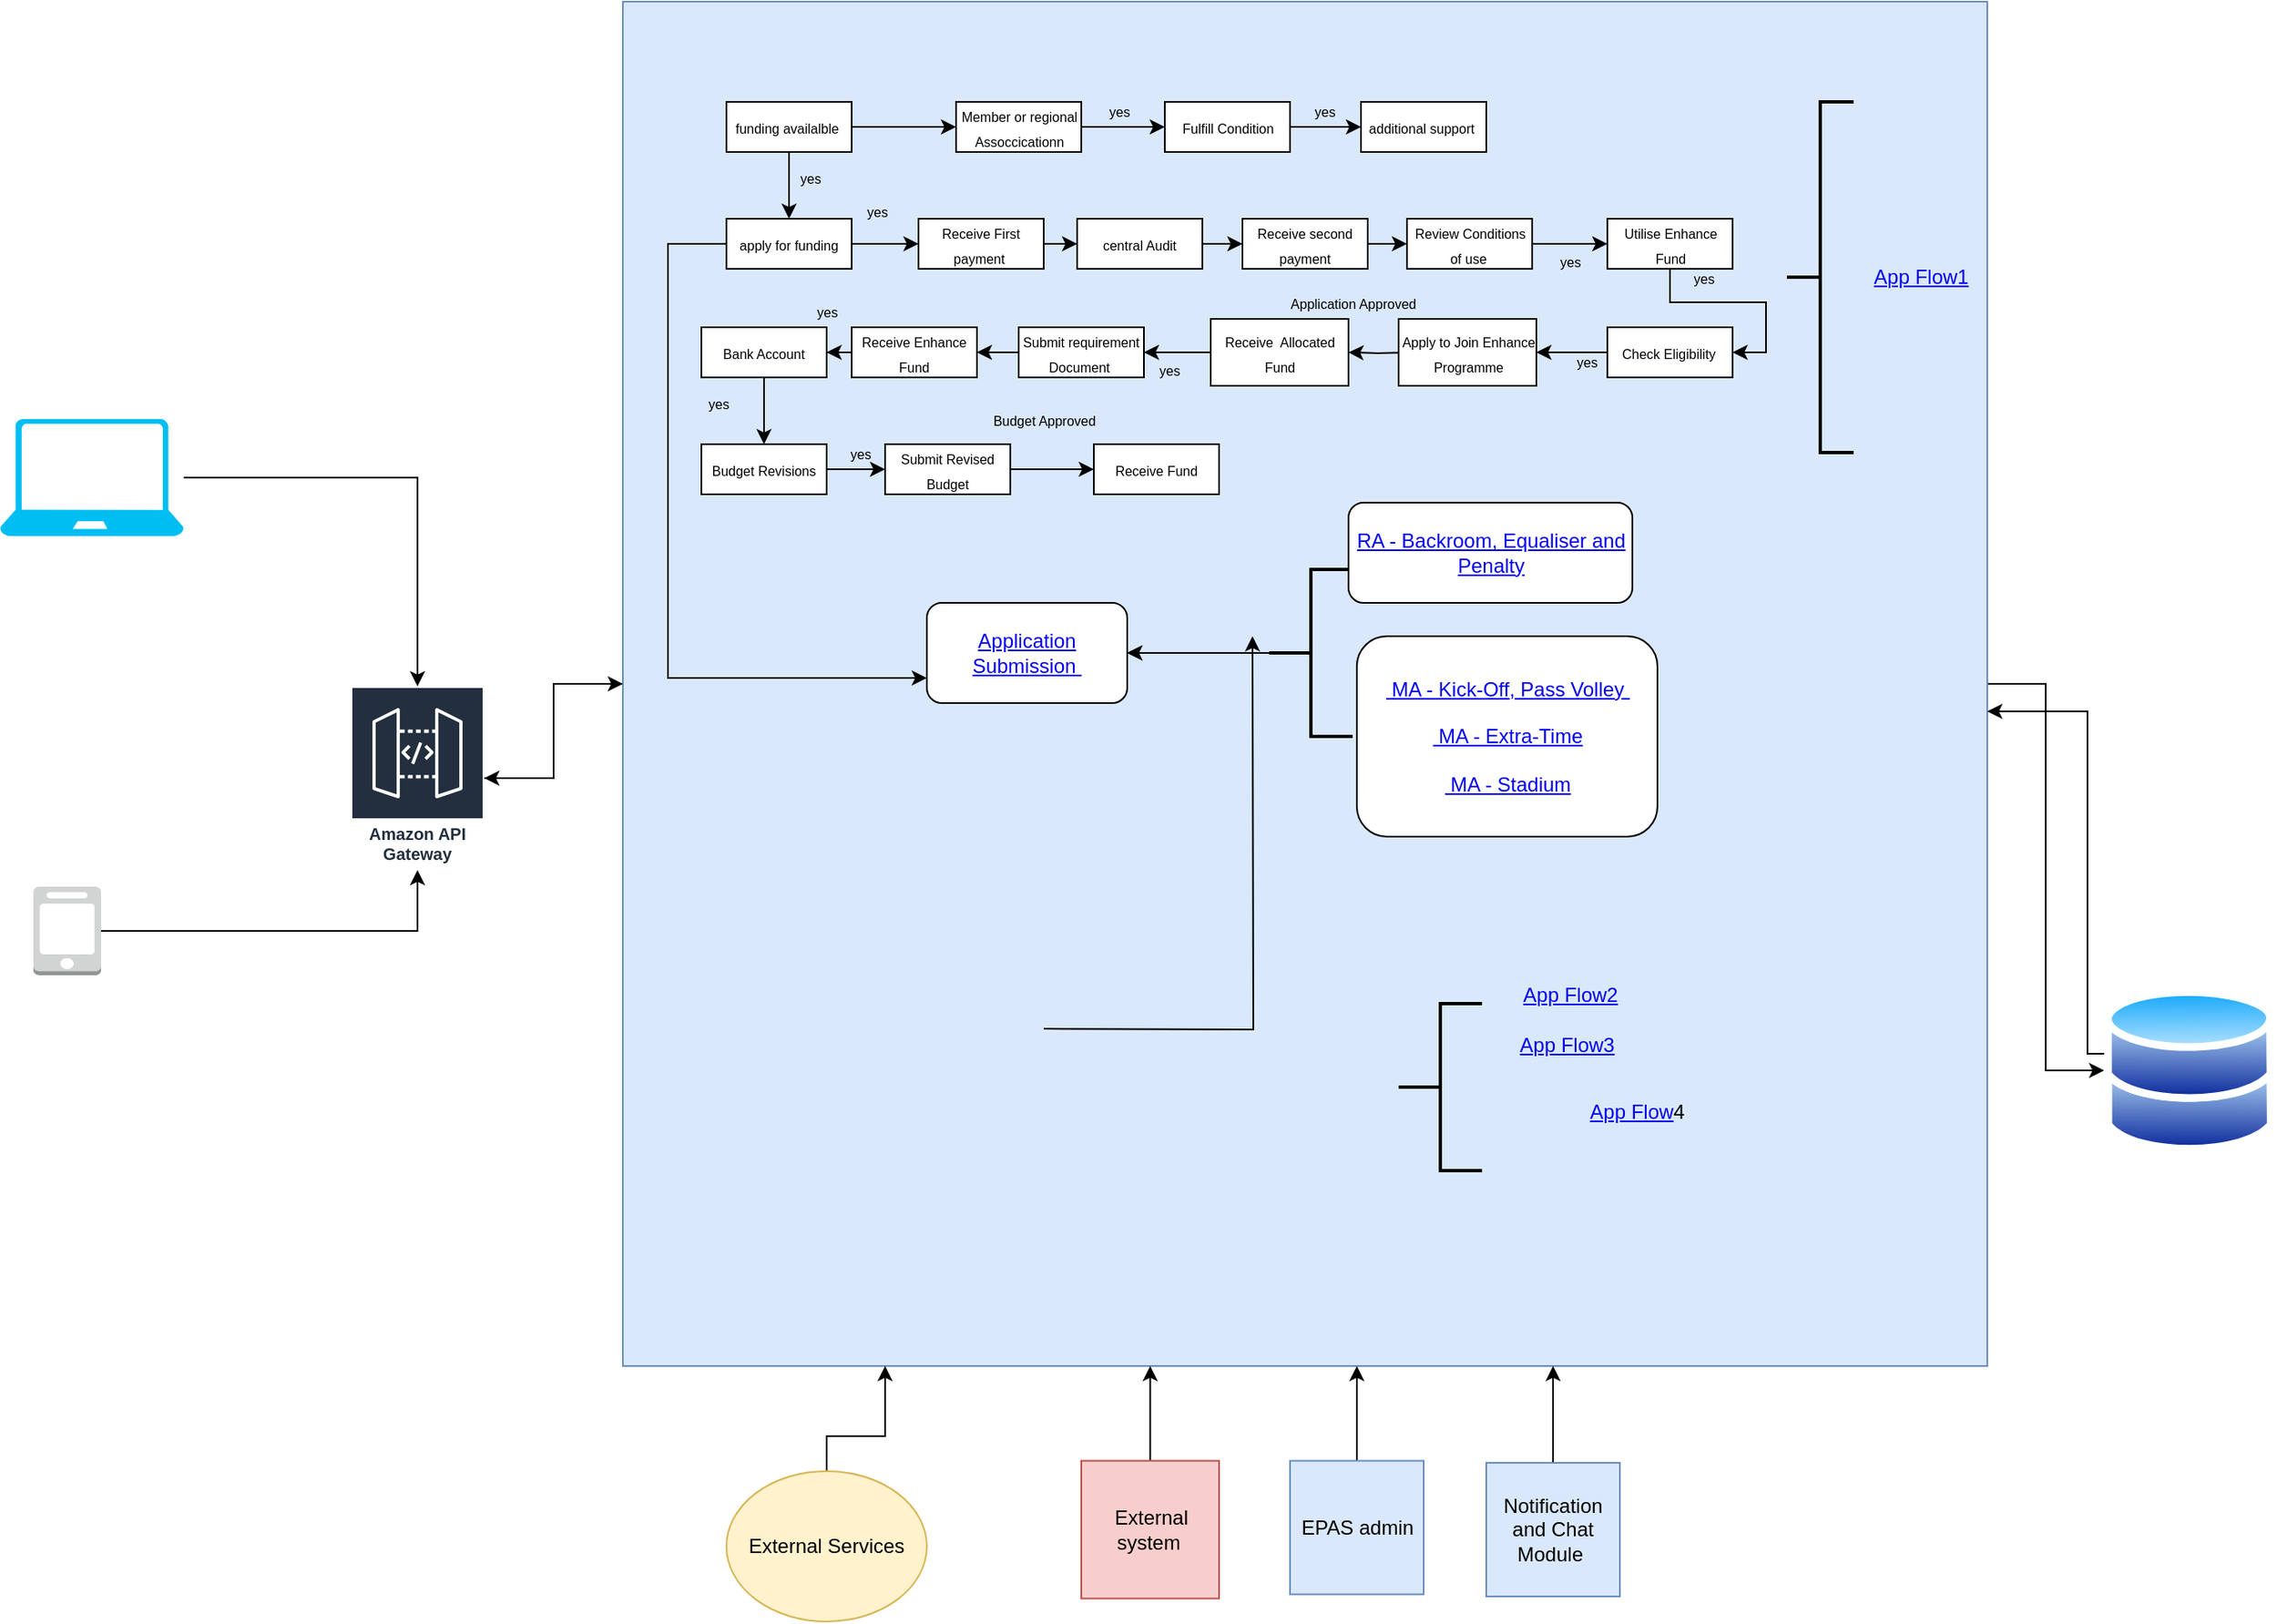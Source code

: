 <mxfile version="21.6.6" type="github">
  <diagram id="GSaXNA42wL7wWPPlso_6" name="Page-2">
    <mxGraphModel dx="3198" dy="1304" grid="1" gridSize="10" guides="1" tooltips="1" connect="1" arrows="1" fold="1" page="1" pageScale="1" pageWidth="850" pageHeight="1100" math="0" shadow="0">
      <root>
        <mxCell id="0" />
        <mxCell id="1" parent="0" />
        <mxCell id="DGFGNufy49oRKnyAsM9c-1" style="edgeStyle=orthogonalEdgeStyle;rounded=0;orthogonalLoop=1;jettySize=auto;html=1;" edge="1" parent="1" source="DGFGNufy49oRKnyAsM9c-2" target="DGFGNufy49oRKnyAsM9c-57">
          <mxGeometry relative="1" as="geometry" />
        </mxCell>
        <mxCell id="DGFGNufy49oRKnyAsM9c-2" value="" style="outlineConnect=0;dashed=0;verticalLabelPosition=bottom;verticalAlign=top;align=center;html=1;shape=mxgraph.aws3.mobile_client;fillColor=#D2D3D3;gradientColor=none;" vertex="1" parent="1">
          <mxGeometry x="-240" y="650" width="40.5" height="53" as="geometry" />
        </mxCell>
        <mxCell id="DGFGNufy49oRKnyAsM9c-3" style="edgeStyle=orthogonalEdgeStyle;rounded=0;orthogonalLoop=1;jettySize=auto;html=1;" edge="1" parent="1" source="DGFGNufy49oRKnyAsM9c-4" target="DGFGNufy49oRKnyAsM9c-57">
          <mxGeometry relative="1" as="geometry" />
        </mxCell>
        <mxCell id="DGFGNufy49oRKnyAsM9c-4" value="" style="verticalLabelPosition=bottom;html=1;verticalAlign=top;align=center;strokeColor=none;fillColor=#00BEF2;shape=mxgraph.azure.laptop;pointerEvents=1;" vertex="1" parent="1">
          <mxGeometry x="-260" y="370" width="110" height="70" as="geometry" />
        </mxCell>
        <mxCell id="DGFGNufy49oRKnyAsM9c-5" style="edgeStyle=orthogonalEdgeStyle;rounded=0;orthogonalLoop=1;jettySize=auto;html=1;" edge="1" parent="1" source="DGFGNufy49oRKnyAsM9c-7" target="DGFGNufy49oRKnyAsM9c-57">
          <mxGeometry relative="1" as="geometry" />
        </mxCell>
        <mxCell id="DGFGNufy49oRKnyAsM9c-6" style="edgeStyle=orthogonalEdgeStyle;rounded=0;orthogonalLoop=1;jettySize=auto;html=1;" edge="1" parent="1" source="DGFGNufy49oRKnyAsM9c-7" target="DGFGNufy49oRKnyAsM9c-65">
          <mxGeometry relative="1" as="geometry" />
        </mxCell>
        <mxCell id="DGFGNufy49oRKnyAsM9c-7" value="" style="whiteSpace=wrap;html=1;aspect=fixed;fillColor=#dae8fc;strokeColor=#6c8ebf;" vertex="1" parent="1">
          <mxGeometry x="113" y="120" width="817" height="817" as="geometry" />
        </mxCell>
        <mxCell id="DGFGNufy49oRKnyAsM9c-18" style="edgeStyle=orthogonalEdgeStyle;rounded=0;orthogonalLoop=1;jettySize=auto;html=1;exitX=0.5;exitY=1;exitDx=0;exitDy=0;" edge="1" parent="1">
          <mxGeometry relative="1" as="geometry">
            <mxPoint x="375" y="357.5" as="sourcePoint" />
            <mxPoint x="375" y="357.5" as="targetPoint" />
          </mxGeometry>
        </mxCell>
        <mxCell id="DGFGNufy49oRKnyAsM9c-26" value="" style="strokeWidth=2;html=1;shape=mxgraph.flowchart.annotation_2;align=left;labelPosition=right;pointerEvents=1;direction=east;" vertex="1" parent="1">
          <mxGeometry x="810" y="180" width="40" height="210" as="geometry" />
        </mxCell>
        <mxCell id="DGFGNufy49oRKnyAsM9c-27" value="&lt;a href=&quot;https://drive.google.com/file/d/1oduVAcMbusg9stKOJ1IKLAgPo_JSWriB/view?usp=sharing&quot;&gt;App&amp;nbsp;Flow1&lt;/a&gt;" style="text;html=1;align=center;verticalAlign=middle;resizable=0;points=[];autosize=1;strokeColor=none;fillColor=none;" vertex="1" parent="1">
          <mxGeometry x="850" y="270" width="80" height="30" as="geometry" />
        </mxCell>
        <mxCell id="DGFGNufy49oRKnyAsM9c-28" value="" style="edgeStyle=orthogonalEdgeStyle;rounded=0;orthogonalLoop=1;jettySize=auto;html=1;" edge="1" parent="1" target="DGFGNufy49oRKnyAsM9c-31">
          <mxGeometry relative="1" as="geometry">
            <mxPoint x="180" y="675.04" as="sourcePoint" />
          </mxGeometry>
        </mxCell>
        <mxCell id="DGFGNufy49oRKnyAsM9c-30" value="" style="edgeStyle=orthogonalEdgeStyle;rounded=0;orthogonalLoop=1;jettySize=auto;html=1;" edge="1" parent="1" target="DGFGNufy49oRKnyAsM9c-36">
          <mxGeometry relative="1" as="geometry">
            <mxPoint x="270" y="675.04" as="sourcePoint" />
          </mxGeometry>
        </mxCell>
        <mxCell id="DGFGNufy49oRKnyAsM9c-32" value="" style="edgeStyle=orthogonalEdgeStyle;rounded=0;orthogonalLoop=1;jettySize=auto;html=1;" edge="1" parent="1" target="DGFGNufy49oRKnyAsM9c-37">
          <mxGeometry relative="1" as="geometry">
            <mxPoint x="280" y="735.04" as="sourcePoint" />
          </mxGeometry>
        </mxCell>
        <mxCell id="DGFGNufy49oRKnyAsM9c-35" value="" style="edgeStyle=orthogonalEdgeStyle;rounded=0;orthogonalLoop=1;jettySize=auto;html=1;" edge="1" parent="1" target="DGFGNufy49oRKnyAsM9c-39">
          <mxGeometry relative="1" as="geometry">
            <mxPoint x="350" y="675.04" as="sourcePoint" />
          </mxGeometry>
        </mxCell>
        <mxCell id="DGFGNufy49oRKnyAsM9c-38" value="" style="edgeStyle=orthogonalEdgeStyle;rounded=0;orthogonalLoop=1;jettySize=auto;html=1;" edge="1" parent="1" target="DGFGNufy49oRKnyAsM9c-34">
          <mxGeometry relative="1" as="geometry">
            <mxPoint x="435" y="675.04" as="sourcePoint" />
          </mxGeometry>
        </mxCell>
        <mxCell id="DGFGNufy49oRKnyAsM9c-42" value="" style="edgeStyle=orthogonalEdgeStyle;rounded=0;orthogonalLoop=1;jettySize=auto;html=1;" edge="1" parent="1" target="DGFGNufy49oRKnyAsM9c-43">
          <mxGeometry relative="1" as="geometry">
            <mxPoint x="365" y="735.04" as="sourcePoint" />
            <mxPoint x="490" y="500" as="targetPoint" />
          </mxGeometry>
        </mxCell>
        <mxCell id="DGFGNufy49oRKnyAsM9c-44" value="" style="strokeWidth=2;html=1;shape=mxgraph.flowchart.annotation_2;align=left;labelPosition=right;pointerEvents=1;direction=east;" vertex="1" parent="1">
          <mxGeometry x="577.5" y="720" width="50" height="100" as="geometry" />
        </mxCell>
        <mxCell id="DGFGNufy49oRKnyAsM9c-45" value="&lt;a href=&quot;https://drive.google.com/file/d/1SwpEaq0mFn2--Wu-9AVyrdNbjBa3LrT7/view?usp=sharing&quot;&gt;App&amp;nbsp;Flow2&lt;/a&gt;" style="text;html=1;align=center;verticalAlign=middle;resizable=0;points=[];autosize=1;strokeColor=none;fillColor=none;" vertex="1" parent="1">
          <mxGeometry x="640" y="700" width="80" height="30" as="geometry" />
        </mxCell>
        <mxCell id="DGFGNufy49oRKnyAsM9c-46" value="&lt;a href=&quot;https://drive.google.com/file/d/18g89C6fYF5i-nobvC9cSjK7K8zZfrIjg/view?usp=sharing&quot;&gt;App&amp;nbsp;Flow3&lt;/a&gt;" style="text;html=1;align=center;verticalAlign=middle;resizable=0;points=[];autosize=1;strokeColor=none;fillColor=none;" vertex="1" parent="1">
          <mxGeometry x="637.5" y="730" width="80" height="30" as="geometry" />
        </mxCell>
        <mxCell id="DGFGNufy49oRKnyAsM9c-47" value="&lt;a href=&quot;https://drive.google.com/file/d/1KID6Vsfr6u9EKGHkbgI8x0bwXexHC7Mh/view?usp=sharing&quot;&gt;App&amp;nbsp;Flow&lt;/a&gt;4" style="text;html=1;align=center;verticalAlign=middle;resizable=0;points=[];autosize=1;strokeColor=none;fillColor=none;" vertex="1" parent="1">
          <mxGeometry x="680" y="770" width="80" height="30" as="geometry" />
        </mxCell>
        <mxCell id="DGFGNufy49oRKnyAsM9c-48" value="&lt;a href=&quot;https://drive.google.com/file/d/1O_zXei-ndrTcU6nSI0R-1R8S3YrYnWWK/view?usp=sharing&quot;&gt;Application Submission&amp;nbsp;&lt;/a&gt;" style="rounded=1;whiteSpace=wrap;html=1;" vertex="1" parent="1">
          <mxGeometry x="295" y="480" width="120" height="60" as="geometry" />
        </mxCell>
        <mxCell id="DGFGNufy49oRKnyAsM9c-49" value="" style="edgeStyle=orthogonalEdgeStyle;rounded=0;orthogonalLoop=1;jettySize=auto;html=1;" edge="1" parent="1" source="DGFGNufy49oRKnyAsM9c-51" target="DGFGNufy49oRKnyAsM9c-48">
          <mxGeometry relative="1" as="geometry" />
        </mxCell>
        <mxCell id="DGFGNufy49oRKnyAsM9c-50" value="" style="edgeStyle=orthogonalEdgeStyle;rounded=0;orthogonalLoop=1;jettySize=auto;html=1;" edge="1" parent="1" source="DGFGNufy49oRKnyAsM9c-51" target="DGFGNufy49oRKnyAsM9c-48">
          <mxGeometry relative="1" as="geometry" />
        </mxCell>
        <mxCell id="DGFGNufy49oRKnyAsM9c-51" value="" style="strokeWidth=2;html=1;shape=mxgraph.flowchart.annotation_2;align=left;labelPosition=right;pointerEvents=1;" vertex="1" parent="1">
          <mxGeometry x="500" y="460" width="50" height="100" as="geometry" />
        </mxCell>
        <mxCell id="DGFGNufy49oRKnyAsM9c-52" value="&lt;a href=&quot;https://drive.google.com/file/d/1gha_NlfgyI7bgPZfPpfYkZz8moEeKM86/view?usp=sharing&quot;&gt;RA - Backroom, Equaliser and Penalty&lt;/a&gt;" style="rounded=1;whiteSpace=wrap;html=1;" vertex="1" parent="1">
          <mxGeometry x="547.5" y="420" width="170" height="60" as="geometry" />
        </mxCell>
        <mxCell id="DGFGNufy49oRKnyAsM9c-53" value="&lt;a href=&quot;https://drive.google.com/file/d/1Y5xjl2v7KyL0biV-sUt9JVReb_iDlmp0/view?usp=sharing&quot;&gt;&amp;nbsp;MA - Kick-Off, Pass Volley&amp;nbsp;&lt;br&gt;&lt;/a&gt;&lt;br&gt;&lt;a href=&quot;https://drive.google.com/file/d/1jqBhtALsL8iWC9ZIgrac4wMSQcdWcgAb/view?usp=sharing&quot;&gt;&amp;nbsp;MA - Extra-Time&lt;br&gt;&lt;/a&gt;&lt;br&gt;&lt;a href=&quot;https://drive.google.com/file/d/1TySVbmiHeH0qdHbVMpYbgAKYMC6QVcvo/view?usp=sharing&quot;&gt;&amp;nbsp;MA - Stadium&lt;/a&gt;" style="rounded=1;whiteSpace=wrap;html=1;" vertex="1" parent="1">
          <mxGeometry x="552.5" y="500" width="180" height="120" as="geometry" />
        </mxCell>
        <mxCell id="DGFGNufy49oRKnyAsM9c-54" value="" style="edgeStyle=orthogonalEdgeStyle;rounded=0;orthogonalLoop=1;jettySize=auto;html=1;" edge="1" parent="1" source="DGFGNufy49oRKnyAsM9c-55" target="DGFGNufy49oRKnyAsM9c-7">
          <mxGeometry relative="1" as="geometry">
            <Array as="points">
              <mxPoint x="413" y="910" />
              <mxPoint x="413" y="910" />
            </Array>
          </mxGeometry>
        </mxCell>
        <mxCell id="DGFGNufy49oRKnyAsM9c-55" value="External system&amp;nbsp;" style="whiteSpace=wrap;html=1;aspect=fixed;fillColor=#f8cecc;strokeColor=#b85450;" vertex="1" parent="1">
          <mxGeometry x="387.5" y="993.75" width="82.5" height="82.5" as="geometry" />
        </mxCell>
        <mxCell id="DGFGNufy49oRKnyAsM9c-56" value="" style="edgeStyle=orthogonalEdgeStyle;rounded=0;orthogonalLoop=1;jettySize=auto;html=1;" edge="1" parent="1" source="DGFGNufy49oRKnyAsM9c-57" target="DGFGNufy49oRKnyAsM9c-7">
          <mxGeometry relative="1" as="geometry" />
        </mxCell>
        <mxCell id="DGFGNufy49oRKnyAsM9c-57" value="Amazon API Gateway" style="sketch=0;outlineConnect=0;fontColor=#232F3E;gradientColor=none;strokeColor=#ffffff;fillColor=#232F3E;dashed=0;verticalLabelPosition=middle;verticalAlign=bottom;align=center;html=1;whiteSpace=wrap;fontSize=10;fontStyle=1;spacing=3;shape=mxgraph.aws4.productIcon;prIcon=mxgraph.aws4.api_gateway;" vertex="1" parent="1">
          <mxGeometry x="-50" y="530" width="80" height="110" as="geometry" />
        </mxCell>
        <mxCell id="DGFGNufy49oRKnyAsM9c-58" value="" style="edgeStyle=orthogonalEdgeStyle;rounded=0;orthogonalLoop=1;jettySize=auto;html=1;" edge="1" parent="1" source="DGFGNufy49oRKnyAsM9c-59" target="DGFGNufy49oRKnyAsM9c-7">
          <mxGeometry relative="1" as="geometry">
            <Array as="points">
              <mxPoint x="680" y="880" />
              <mxPoint x="680" y="880" />
            </Array>
          </mxGeometry>
        </mxCell>
        <mxCell id="DGFGNufy49oRKnyAsM9c-59" value="Notification and Chat Module&amp;nbsp;" style="whiteSpace=wrap;html=1;aspect=fixed;fillColor=#dae8fc;strokeColor=#6c8ebf;" vertex="1" parent="1">
          <mxGeometry x="630" y="995" width="80" height="80" as="geometry" />
        </mxCell>
        <mxCell id="DGFGNufy49oRKnyAsM9c-60" value="" style="edgeStyle=orthogonalEdgeStyle;rounded=0;orthogonalLoop=1;jettySize=auto;html=1;" edge="1" parent="1" source="DGFGNufy49oRKnyAsM9c-61" target="DGFGNufy49oRKnyAsM9c-7">
          <mxGeometry relative="1" as="geometry">
            <Array as="points">
              <mxPoint x="535" y="880" />
              <mxPoint x="535" y="880" />
            </Array>
          </mxGeometry>
        </mxCell>
        <mxCell id="DGFGNufy49oRKnyAsM9c-61" value="EPAS admin" style="whiteSpace=wrap;html=1;aspect=fixed;fillColor=#dae8fc;strokeColor=#6c8ebf;" vertex="1" parent="1">
          <mxGeometry x="512.5" y="993.75" width="80" height="80" as="geometry" />
        </mxCell>
        <mxCell id="DGFGNufy49oRKnyAsM9c-62" value="" style="edgeStyle=orthogonalEdgeStyle;rounded=0;orthogonalLoop=1;jettySize=auto;html=1;" edge="1" parent="1" source="DGFGNufy49oRKnyAsM9c-63" target="DGFGNufy49oRKnyAsM9c-7">
          <mxGeometry relative="1" as="geometry">
            <Array as="points">
              <mxPoint x="235" y="979" />
              <mxPoint x="270" y="979" />
            </Array>
          </mxGeometry>
        </mxCell>
        <mxCell id="DGFGNufy49oRKnyAsM9c-63" value="External Services " style="ellipse;whiteSpace=wrap;html=1;fillColor=#fff2cc;strokeColor=#d6b656;" vertex="1" parent="1">
          <mxGeometry x="175" y="1000" width="120" height="90" as="geometry" />
        </mxCell>
        <mxCell id="DGFGNufy49oRKnyAsM9c-64" style="edgeStyle=orthogonalEdgeStyle;rounded=0;orthogonalLoop=1;jettySize=auto;html=1;" edge="1" parent="1" source="DGFGNufy49oRKnyAsM9c-65" target="DGFGNufy49oRKnyAsM9c-7">
          <mxGeometry relative="1" as="geometry">
            <Array as="points">
              <mxPoint x="990" y="750" />
              <mxPoint x="990" y="545" />
            </Array>
          </mxGeometry>
        </mxCell>
        <mxCell id="DGFGNufy49oRKnyAsM9c-65" value="" style="image;aspect=fixed;perimeter=ellipsePerimeter;html=1;align=center;shadow=0;dashed=0;spacingTop=3;image=img/lib/active_directory/databases.svg;" vertex="1" parent="1">
          <mxGeometry x="1000" y="710" width="102.04" height="100" as="geometry" />
        </mxCell>
        <mxCell id="DGFGNufy49oRKnyAsM9c-117" value="" style="edgeStyle=orthogonalEdgeStyle;rounded=0;orthogonalLoop=1;jettySize=auto;html=1;" edge="1" parent="1" source="DGFGNufy49oRKnyAsM9c-95" target="DGFGNufy49oRKnyAsM9c-96">
          <mxGeometry relative="1" as="geometry" />
        </mxCell>
        <mxCell id="DGFGNufy49oRKnyAsM9c-121" style="edgeStyle=orthogonalEdgeStyle;rounded=0;orthogonalLoop=1;jettySize=auto;html=1;entryX=0.5;entryY=0;entryDx=0;entryDy=0;" edge="1" parent="1" source="DGFGNufy49oRKnyAsM9c-95" target="DGFGNufy49oRKnyAsM9c-103">
          <mxGeometry relative="1" as="geometry" />
        </mxCell>
        <mxCell id="DGFGNufy49oRKnyAsM9c-95" value="&lt;font style=&quot;font-size: 8px;&quot;&gt;funding availalble&amp;nbsp;&lt;/font&gt;" style="rounded=0;whiteSpace=wrap;html=1;" vertex="1" parent="1">
          <mxGeometry x="175" y="180" width="75" height="30" as="geometry" />
        </mxCell>
        <mxCell id="DGFGNufy49oRKnyAsM9c-118" value="" style="edgeStyle=orthogonalEdgeStyle;rounded=0;orthogonalLoop=1;jettySize=auto;html=1;" edge="1" parent="1" source="DGFGNufy49oRKnyAsM9c-96" target="DGFGNufy49oRKnyAsM9c-100">
          <mxGeometry relative="1" as="geometry" />
        </mxCell>
        <mxCell id="DGFGNufy49oRKnyAsM9c-96" value="&lt;font style=&quot;font-size: 8px;&quot;&gt;Member or regional Assoccicationn&lt;/font&gt;" style="rounded=0;whiteSpace=wrap;html=1;" vertex="1" parent="1">
          <mxGeometry x="312.5" y="180" width="75" height="30" as="geometry" />
        </mxCell>
        <mxCell id="DGFGNufy49oRKnyAsM9c-152" style="edgeStyle=orthogonalEdgeStyle;rounded=0;orthogonalLoop=1;jettySize=auto;html=1;entryX=0;entryY=0.5;entryDx=0;entryDy=0;" edge="1" parent="1" source="DGFGNufy49oRKnyAsM9c-97" target="DGFGNufy49oRKnyAsM9c-98">
          <mxGeometry relative="1" as="geometry" />
        </mxCell>
        <mxCell id="DGFGNufy49oRKnyAsM9c-97" value="&lt;span style=&quot;font-size: 8px;&quot;&gt;Receive second payment&lt;/span&gt;" style="rounded=0;whiteSpace=wrap;html=1;" vertex="1" parent="1">
          <mxGeometry x="484" y="250" width="75" height="30" as="geometry" />
        </mxCell>
        <mxCell id="DGFGNufy49oRKnyAsM9c-127" value="" style="edgeStyle=orthogonalEdgeStyle;rounded=0;orthogonalLoop=1;jettySize=auto;html=1;" edge="1" parent="1" source="DGFGNufy49oRKnyAsM9c-98" target="DGFGNufy49oRKnyAsM9c-112">
          <mxGeometry relative="1" as="geometry" />
        </mxCell>
        <mxCell id="DGFGNufy49oRKnyAsM9c-98" value="&lt;font style=&quot;font-size: 8px;&quot;&gt;Review Conditions of use&amp;nbsp;&lt;/font&gt;" style="rounded=0;whiteSpace=wrap;html=1;" vertex="1" parent="1">
          <mxGeometry x="582.5" y="250" width="75" height="30" as="geometry" />
        </mxCell>
        <mxCell id="DGFGNufy49oRKnyAsM9c-124" value="" style="edgeStyle=orthogonalEdgeStyle;rounded=0;orthogonalLoop=1;jettySize=auto;html=1;" edge="1" parent="1" source="DGFGNufy49oRKnyAsM9c-99" target="DGFGNufy49oRKnyAsM9c-97">
          <mxGeometry relative="1" as="geometry" />
        </mxCell>
        <mxCell id="DGFGNufy49oRKnyAsM9c-99" value="&lt;font style=&quot;font-size: 8px;&quot;&gt;central Audit&lt;/font&gt;" style="rounded=0;whiteSpace=wrap;html=1;" vertex="1" parent="1">
          <mxGeometry x="385" y="250" width="75" height="30" as="geometry" />
        </mxCell>
        <mxCell id="DGFGNufy49oRKnyAsM9c-119" value="" style="edgeStyle=orthogonalEdgeStyle;rounded=0;orthogonalLoop=1;jettySize=auto;html=1;" edge="1" parent="1" source="DGFGNufy49oRKnyAsM9c-100" target="DGFGNufy49oRKnyAsM9c-101">
          <mxGeometry relative="1" as="geometry" />
        </mxCell>
        <mxCell id="DGFGNufy49oRKnyAsM9c-100" value="&lt;font style=&quot;font-size: 8px;&quot;&gt;Fulfill Condition&lt;/font&gt;" style="rounded=0;whiteSpace=wrap;html=1;" vertex="1" parent="1">
          <mxGeometry x="437.5" y="180" width="75" height="30" as="geometry" />
        </mxCell>
        <mxCell id="DGFGNufy49oRKnyAsM9c-101" value="&lt;font style=&quot;font-size: 8px;&quot;&gt;additional support&amp;nbsp;&lt;/font&gt;" style="rounded=0;whiteSpace=wrap;html=1;" vertex="1" parent="1">
          <mxGeometry x="555" y="180" width="75" height="30" as="geometry" />
        </mxCell>
        <mxCell id="DGFGNufy49oRKnyAsM9c-123" value="" style="edgeStyle=orthogonalEdgeStyle;rounded=0;orthogonalLoop=1;jettySize=auto;html=1;" edge="1" parent="1" source="DGFGNufy49oRKnyAsM9c-102" target="DGFGNufy49oRKnyAsM9c-99">
          <mxGeometry relative="1" as="geometry" />
        </mxCell>
        <mxCell id="DGFGNufy49oRKnyAsM9c-102" value="&lt;font style=&quot;font-size: 8px;&quot;&gt;Receive First payment&amp;nbsp;&lt;/font&gt;" style="rounded=0;whiteSpace=wrap;html=1;" vertex="1" parent="1">
          <mxGeometry x="290" y="250" width="75" height="30" as="geometry" />
        </mxCell>
        <mxCell id="DGFGNufy49oRKnyAsM9c-122" value="" style="edgeStyle=orthogonalEdgeStyle;rounded=0;orthogonalLoop=1;jettySize=auto;html=1;" edge="1" parent="1" source="DGFGNufy49oRKnyAsM9c-103" target="DGFGNufy49oRKnyAsM9c-102">
          <mxGeometry relative="1" as="geometry" />
        </mxCell>
        <mxCell id="DGFGNufy49oRKnyAsM9c-193" style="edgeStyle=orthogonalEdgeStyle;rounded=0;orthogonalLoop=1;jettySize=auto;html=1;entryX=0;entryY=0.75;entryDx=0;entryDy=0;" edge="1" parent="1" source="DGFGNufy49oRKnyAsM9c-103" target="DGFGNufy49oRKnyAsM9c-48">
          <mxGeometry relative="1" as="geometry">
            <Array as="points">
              <mxPoint x="140" y="265" />
              <mxPoint x="140" y="525" />
            </Array>
          </mxGeometry>
        </mxCell>
        <mxCell id="DGFGNufy49oRKnyAsM9c-103" value="&lt;font style=&quot;font-size: 8px;&quot;&gt;apply for funding&lt;/font&gt;" style="rounded=0;whiteSpace=wrap;html=1;" vertex="1" parent="1">
          <mxGeometry x="175" y="250" width="75" height="30" as="geometry" />
        </mxCell>
        <mxCell id="DGFGNufy49oRKnyAsM9c-176" value="" style="edgeStyle=orthogonalEdgeStyle;rounded=0;orthogonalLoop=1;jettySize=auto;html=1;" edge="1" parent="1" source="DGFGNufy49oRKnyAsM9c-107" target="DGFGNufy49oRKnyAsM9c-113">
          <mxGeometry relative="1" as="geometry" />
        </mxCell>
        <mxCell id="DGFGNufy49oRKnyAsM9c-107" value="&lt;font style=&quot;font-size: 8px;&quot;&gt;Submit requirement Document&amp;nbsp;&lt;/font&gt;" style="rounded=0;whiteSpace=wrap;html=1;" vertex="1" parent="1">
          <mxGeometry x="350" y="315" width="75" height="30" as="geometry" />
        </mxCell>
        <mxCell id="DGFGNufy49oRKnyAsM9c-191" value="" style="edgeStyle=orthogonalEdgeStyle;rounded=0;orthogonalLoop=1;jettySize=auto;html=1;" edge="1" parent="1" source="DGFGNufy49oRKnyAsM9c-108" target="DGFGNufy49oRKnyAsM9c-189">
          <mxGeometry relative="1" as="geometry" />
        </mxCell>
        <mxCell id="DGFGNufy49oRKnyAsM9c-108" value="&lt;font style=&quot;font-size: 8px;&quot;&gt;Budget Revisions&lt;/font&gt;" style="rounded=0;whiteSpace=wrap;html=1;" vertex="1" parent="1">
          <mxGeometry x="160" y="385" width="75" height="30" as="geometry" />
        </mxCell>
        <mxCell id="DGFGNufy49oRKnyAsM9c-131" value="" style="edgeStyle=orthogonalEdgeStyle;rounded=0;orthogonalLoop=1;jettySize=auto;html=1;" edge="1" parent="1" source="DGFGNufy49oRKnyAsM9c-109" target="DGFGNufy49oRKnyAsM9c-107">
          <mxGeometry relative="1" as="geometry" />
        </mxCell>
        <mxCell id="DGFGNufy49oRKnyAsM9c-130" value="" style="edgeStyle=orthogonalEdgeStyle;rounded=0;orthogonalLoop=1;jettySize=auto;html=1;" edge="1" parent="1" target="DGFGNufy49oRKnyAsM9c-109">
          <mxGeometry relative="1" as="geometry">
            <mxPoint x="585" y="330" as="sourcePoint" />
          </mxGeometry>
        </mxCell>
        <mxCell id="DGFGNufy49oRKnyAsM9c-129" value="" style="edgeStyle=orthogonalEdgeStyle;rounded=0;orthogonalLoop=1;jettySize=auto;html=1;" edge="1" parent="1" source="DGFGNufy49oRKnyAsM9c-111">
          <mxGeometry relative="1" as="geometry">
            <mxPoint x="660" y="330" as="targetPoint" />
          </mxGeometry>
        </mxCell>
        <mxCell id="DGFGNufy49oRKnyAsM9c-111" value="&lt;font style=&quot;font-size: 8px;&quot;&gt;Check Eligibility&amp;nbsp;&lt;/font&gt;" style="rounded=0;whiteSpace=wrap;html=1;" vertex="1" parent="1">
          <mxGeometry x="702.5" y="315" width="75" height="30" as="geometry" />
        </mxCell>
        <mxCell id="DGFGNufy49oRKnyAsM9c-168" style="edgeStyle=orthogonalEdgeStyle;rounded=0;orthogonalLoop=1;jettySize=auto;html=1;entryX=1;entryY=0.5;entryDx=0;entryDy=0;" edge="1" parent="1" source="DGFGNufy49oRKnyAsM9c-112" target="DGFGNufy49oRKnyAsM9c-111">
          <mxGeometry relative="1" as="geometry" />
        </mxCell>
        <mxCell id="DGFGNufy49oRKnyAsM9c-112" value="&lt;font style=&quot;font-size: 8px;&quot;&gt;Utilise Enhance Fund&lt;/font&gt;" style="rounded=0;whiteSpace=wrap;html=1;" vertex="1" parent="1">
          <mxGeometry x="702.5" y="250" width="75" height="30" as="geometry" />
        </mxCell>
        <mxCell id="DGFGNufy49oRKnyAsM9c-180" value="" style="edgeStyle=orthogonalEdgeStyle;rounded=0;orthogonalLoop=1;jettySize=auto;html=1;" edge="1" parent="1" source="DGFGNufy49oRKnyAsM9c-113" target="DGFGNufy49oRKnyAsM9c-114">
          <mxGeometry relative="1" as="geometry" />
        </mxCell>
        <mxCell id="DGFGNufy49oRKnyAsM9c-113" value="&lt;font style=&quot;font-size: 8px;&quot;&gt;Receive Enhance Fund&lt;/font&gt;" style="rounded=0;whiteSpace=wrap;html=1;" vertex="1" parent="1">
          <mxGeometry x="250" y="315" width="75" height="30" as="geometry" />
        </mxCell>
        <mxCell id="DGFGNufy49oRKnyAsM9c-186" value="" style="edgeStyle=orthogonalEdgeStyle;rounded=0;orthogonalLoop=1;jettySize=auto;html=1;" edge="1" parent="1" source="DGFGNufy49oRKnyAsM9c-114" target="DGFGNufy49oRKnyAsM9c-108">
          <mxGeometry relative="1" as="geometry" />
        </mxCell>
        <mxCell id="DGFGNufy49oRKnyAsM9c-114" value="&lt;font style=&quot;font-size: 8px;&quot;&gt;Bank Account&lt;/font&gt;" style="rounded=0;whiteSpace=wrap;html=1;" vertex="1" parent="1">
          <mxGeometry x="160" y="315" width="75" height="30" as="geometry" />
        </mxCell>
        <mxCell id="DGFGNufy49oRKnyAsM9c-135" value="&lt;font style=&quot;font-size: 8px;&quot;&gt;yes&lt;/font&gt;" style="text;html=1;align=center;verticalAlign=middle;resizable=0;points=[];autosize=1;strokeColor=none;fillColor=none;" vertex="1" parent="1">
          <mxGeometry x="205" y="210" width="40" height="30" as="geometry" />
        </mxCell>
        <mxCell id="DGFGNufy49oRKnyAsM9c-138" value="&lt;font style=&quot;font-size: 8px;&quot;&gt;yes&lt;/font&gt;" style="text;html=1;align=center;verticalAlign=middle;resizable=0;points=[];autosize=1;strokeColor=none;fillColor=none;" vertex="1" parent="1">
          <mxGeometry x="390" y="170" width="40" height="30" as="geometry" />
        </mxCell>
        <mxCell id="DGFGNufy49oRKnyAsM9c-139" value="&lt;font style=&quot;font-size: 8px;&quot;&gt;Budget Approved&lt;/font&gt;" style="text;html=1;align=center;verticalAlign=middle;resizable=0;points=[];autosize=1;strokeColor=none;fillColor=none;" vertex="1" parent="1">
          <mxGeometry x="325" y="355" width="80" height="30" as="geometry" />
        </mxCell>
        <mxCell id="DGFGNufy49oRKnyAsM9c-140" value="&lt;span style=&quot;font-size: 8px;&quot;&gt;yes&lt;br&gt;&lt;/span&gt;" style="text;html=1;align=center;verticalAlign=middle;resizable=0;points=[];autosize=1;strokeColor=none;fillColor=none;" vertex="1" parent="1">
          <mxGeometry x="420" y="325" width="40" height="30" as="geometry" />
        </mxCell>
        <mxCell id="DGFGNufy49oRKnyAsM9c-109" value="&lt;span style=&quot;font-size: 8px;&quot;&gt;Receive&amp;nbsp; Allocated Fund&lt;/span&gt;" style="rounded=0;whiteSpace=wrap;html=1;" vertex="1" parent="1">
          <mxGeometry x="465" y="310" width="82.5" height="40" as="geometry" />
        </mxCell>
        <mxCell id="DGFGNufy49oRKnyAsM9c-148" value="&lt;font style=&quot;font-size: 8px;&quot;&gt;yes&lt;/font&gt;" style="text;html=1;align=center;verticalAlign=middle;resizable=0;points=[];autosize=1;strokeColor=none;fillColor=none;" vertex="1" parent="1">
          <mxGeometry x="512.5" y="170" width="40" height="30" as="geometry" />
        </mxCell>
        <mxCell id="DGFGNufy49oRKnyAsM9c-149" value="&lt;font style=&quot;font-size: 8px;&quot;&gt;yes&lt;/font&gt;" style="text;html=1;align=center;verticalAlign=middle;resizable=0;points=[];autosize=1;strokeColor=none;fillColor=none;" vertex="1" parent="1">
          <mxGeometry x="245" y="230" width="40" height="30" as="geometry" />
        </mxCell>
        <mxCell id="DGFGNufy49oRKnyAsM9c-150" value="&lt;font style=&quot;font-size: 8px;&quot;&gt;yes&lt;/font&gt;" style="text;html=1;align=center;verticalAlign=middle;resizable=0;points=[];autosize=1;strokeColor=none;fillColor=none;" vertex="1" parent="1">
          <mxGeometry x="660" y="260" width="40" height="30" as="geometry" />
        </mxCell>
        <mxCell id="DGFGNufy49oRKnyAsM9c-165" value="&lt;font style=&quot;font-size: 8px;&quot;&gt;Application Approved&lt;/font&gt;" style="text;html=1;align=center;verticalAlign=middle;resizable=0;points=[];autosize=1;strokeColor=none;fillColor=none;" vertex="1" parent="1">
          <mxGeometry x="500" y="285" width="100" height="30" as="geometry" />
        </mxCell>
        <mxCell id="DGFGNufy49oRKnyAsM9c-169" value="&lt;font style=&quot;font-size: 8px;&quot;&gt;yes&lt;/font&gt;" style="text;html=1;align=center;verticalAlign=middle;resizable=0;points=[];autosize=1;strokeColor=none;fillColor=none;" vertex="1" parent="1">
          <mxGeometry x="670" y="320" width="40" height="30" as="geometry" />
        </mxCell>
        <mxCell id="DGFGNufy49oRKnyAsM9c-170" value="&lt;font style=&quot;font-size: 8px;&quot;&gt;yes&lt;/font&gt;" style="text;html=1;align=center;verticalAlign=middle;resizable=0;points=[];autosize=1;strokeColor=none;fillColor=none;" vertex="1" parent="1">
          <mxGeometry x="740" y="270" width="40" height="30" as="geometry" />
        </mxCell>
        <mxCell id="DGFGNufy49oRKnyAsM9c-171" value="&lt;font style=&quot;font-size: 8px;&quot;&gt;Apply to Join Enhance Programme&lt;/font&gt;" style="rounded=0;whiteSpace=wrap;html=1;" vertex="1" parent="1">
          <mxGeometry x="577.5" y="310" width="82.5" height="40" as="geometry" />
        </mxCell>
        <mxCell id="DGFGNufy49oRKnyAsM9c-183" value="&lt;font style=&quot;font-size: 8px;&quot;&gt;yes&lt;/font&gt;" style="text;html=1;align=center;verticalAlign=middle;resizable=0;points=[];autosize=1;strokeColor=none;fillColor=none;" vertex="1" parent="1">
          <mxGeometry x="215" y="290" width="40" height="30" as="geometry" />
        </mxCell>
        <mxCell id="DGFGNufy49oRKnyAsM9c-184" value="&lt;font style=&quot;font-size: 8px;&quot;&gt;yes&lt;/font&gt;" style="text;html=1;align=center;verticalAlign=middle;resizable=0;points=[];autosize=1;strokeColor=none;fillColor=none;" vertex="1" parent="1">
          <mxGeometry x="235" y="375" width="40" height="30" as="geometry" />
        </mxCell>
        <mxCell id="DGFGNufy49oRKnyAsM9c-187" value="&lt;font style=&quot;font-size: 8px;&quot;&gt;yes&lt;/font&gt;" style="text;html=1;align=center;verticalAlign=middle;resizable=0;points=[];autosize=1;strokeColor=none;fillColor=none;" vertex="1" parent="1">
          <mxGeometry x="150" y="345" width="40" height="30" as="geometry" />
        </mxCell>
        <mxCell id="DGFGNufy49oRKnyAsM9c-192" value="" style="edgeStyle=orthogonalEdgeStyle;rounded=0;orthogonalLoop=1;jettySize=auto;html=1;" edge="1" parent="1" source="DGFGNufy49oRKnyAsM9c-189" target="DGFGNufy49oRKnyAsM9c-190">
          <mxGeometry relative="1" as="geometry" />
        </mxCell>
        <mxCell id="DGFGNufy49oRKnyAsM9c-189" value="&lt;font style=&quot;font-size: 8px;&quot;&gt;Submit Revised Budget&lt;/font&gt;" style="rounded=0;whiteSpace=wrap;html=1;" vertex="1" parent="1">
          <mxGeometry x="270" y="385" width="75" height="30" as="geometry" />
        </mxCell>
        <mxCell id="DGFGNufy49oRKnyAsM9c-190" value="&lt;font style=&quot;font-size: 8px;&quot;&gt;Receive&amp;nbsp;Fund&lt;/font&gt;" style="rounded=0;whiteSpace=wrap;html=1;" vertex="1" parent="1">
          <mxGeometry x="395" y="385" width="75" height="30" as="geometry" />
        </mxCell>
      </root>
    </mxGraphModel>
  </diagram>
</mxfile>
